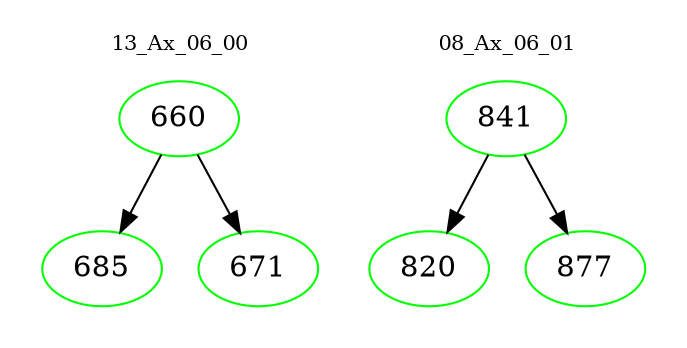 digraph{
subgraph cluster_0 {
color = white
label = "13_Ax_06_00";
fontsize=10;
T0_660 [label="660", color="green"]
T0_660 -> T0_685 [color="black"]
T0_685 [label="685", color="green"]
T0_660 -> T0_671 [color="black"]
T0_671 [label="671", color="green"]
}
subgraph cluster_1 {
color = white
label = "08_Ax_06_01";
fontsize=10;
T1_841 [label="841", color="green"]
T1_841 -> T1_820 [color="black"]
T1_820 [label="820", color="green"]
T1_841 -> T1_877 [color="black"]
T1_877 [label="877", color="green"]
}
}
